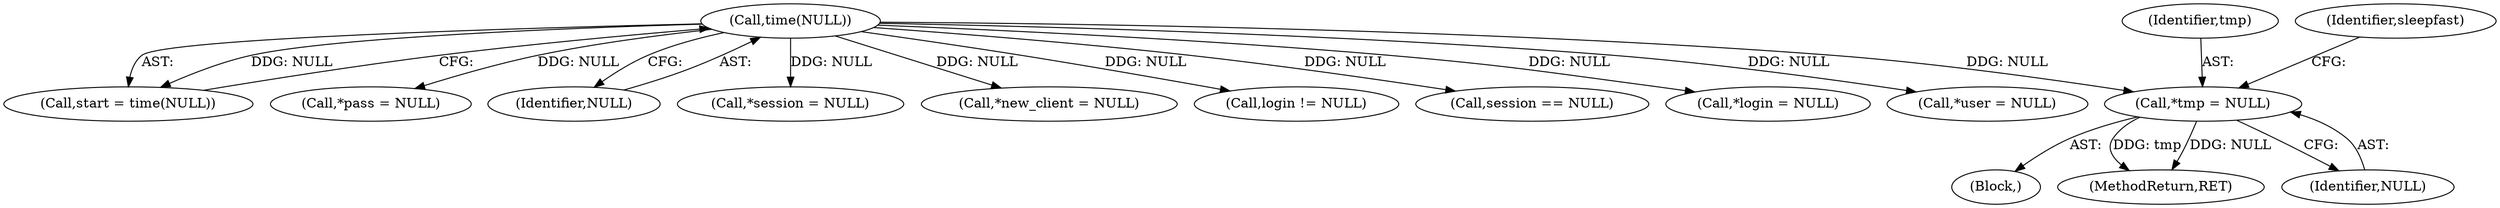 digraph "1_pacemaker_564f7cc2a51dcd2f28ab12a13394f31be5aa3c93_2@pointer" {
"1000156" [label="(Call,*tmp = NULL)"];
"1000125" [label="(Call,time(NULL))"];
"1000108" [label="(Block,)"];
"1000156" [label="(Call,*tmp = NULL)"];
"1000123" [label="(Call,start = time(NULL))"];
"1000152" [label="(Call,*pass = NULL)"];
"1000465" [label="(MethodReturn,RET)"];
"1000126" [label="(Identifier,NULL)"];
"1000136" [label="(Call,*session = NULL)"];
"1000157" [label="(Identifier,tmp)"];
"1000125" [label="(Call,time(NULL))"];
"1000140" [label="(Call,*new_client = NULL)"];
"1000245" [label="(Call,login != NULL)"];
"1000210" [label="(Call,session == NULL)"];
"1000144" [label="(Call,*login = NULL)"];
"1000148" [label="(Call,*user = NULL)"];
"1000161" [label="(Identifier,sleepfast)"];
"1000158" [label="(Identifier,NULL)"];
"1000156" -> "1000108"  [label="AST: "];
"1000156" -> "1000158"  [label="CFG: "];
"1000157" -> "1000156"  [label="AST: "];
"1000158" -> "1000156"  [label="AST: "];
"1000161" -> "1000156"  [label="CFG: "];
"1000156" -> "1000465"  [label="DDG: tmp"];
"1000156" -> "1000465"  [label="DDG: NULL"];
"1000125" -> "1000156"  [label="DDG: NULL"];
"1000125" -> "1000123"  [label="AST: "];
"1000125" -> "1000126"  [label="CFG: "];
"1000126" -> "1000125"  [label="AST: "];
"1000123" -> "1000125"  [label="CFG: "];
"1000125" -> "1000123"  [label="DDG: NULL"];
"1000125" -> "1000136"  [label="DDG: NULL"];
"1000125" -> "1000140"  [label="DDG: NULL"];
"1000125" -> "1000144"  [label="DDG: NULL"];
"1000125" -> "1000148"  [label="DDG: NULL"];
"1000125" -> "1000152"  [label="DDG: NULL"];
"1000125" -> "1000210"  [label="DDG: NULL"];
"1000125" -> "1000245"  [label="DDG: NULL"];
}
